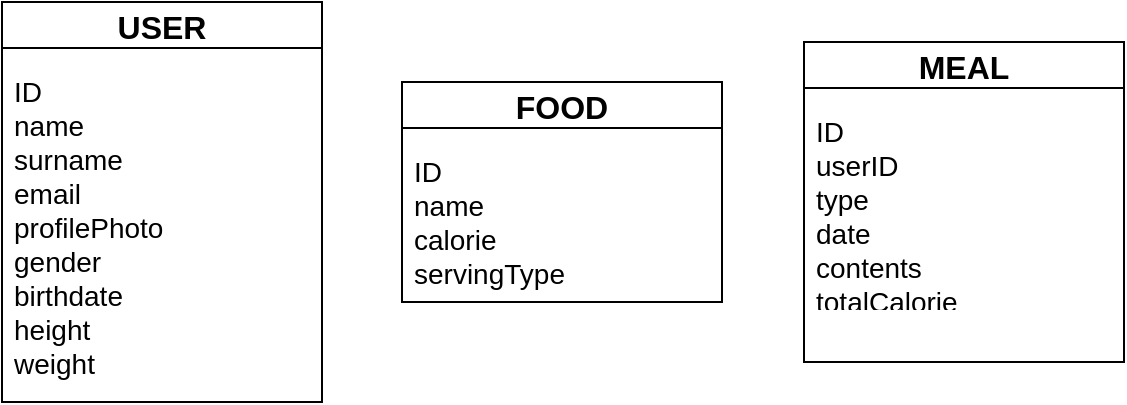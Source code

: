 <mxfile version="13.10.6" type="github">
  <diagram id="bkKQT7h9eewYssHF2xtN" name="Page-1">
    <mxGraphModel dx="946" dy="687" grid="1" gridSize="10" guides="1" tooltips="1" connect="1" arrows="1" fold="1" page="1" pageScale="1" pageWidth="827" pageHeight="1169" math="0" shadow="0">
      <root>
        <mxCell id="0" />
        <mxCell id="1" parent="0" />
        <mxCell id="YI6YxUA8oTtEPvSfXxos-6" value="USER" style="swimlane;fontSize=16;" vertex="1" parent="1">
          <mxGeometry x="120" y="80" width="160" height="200" as="geometry">
            <mxRectangle x="320" y="200" width="90" height="23" as="alternateBounds" />
          </mxGeometry>
        </mxCell>
        <mxCell id="YI6YxUA8oTtEPvSfXxos-7" value="ID&#xa;name&#xa;surname &#xa;email &#xa;profilePhoto&#xa;gender&#xa;birthdate&#xa;height &#xa;weight&#xa;" style="text;strokeColor=none;fillColor=none;align=left;verticalAlign=top;spacingLeft=4;spacingRight=4;overflow=hidden;rotatable=0;points=[[0,0.5],[1,0.5]];portConstraint=eastwest;fontSize=14;" vertex="1" parent="YI6YxUA8oTtEPvSfXxos-6">
          <mxGeometry y="30" width="160" height="160" as="geometry" />
        </mxCell>
        <mxCell id="YI6YxUA8oTtEPvSfXxos-8" value="FOOD" style="swimlane;fontSize=16;" vertex="1" parent="1">
          <mxGeometry x="320" y="120" width="160" height="110" as="geometry">
            <mxRectangle x="320" y="200" width="90" height="23" as="alternateBounds" />
          </mxGeometry>
        </mxCell>
        <mxCell id="YI6YxUA8oTtEPvSfXxos-9" value="ID&#xa;name&#xa;calorie&#xa;servingType" style="text;strokeColor=none;fillColor=none;align=left;verticalAlign=top;spacingLeft=4;spacingRight=4;overflow=hidden;rotatable=0;points=[[0,0.5],[1,0.5]];portConstraint=eastwest;fontSize=14;" vertex="1" parent="YI6YxUA8oTtEPvSfXxos-8">
          <mxGeometry y="30" width="160" height="80" as="geometry" />
        </mxCell>
        <mxCell id="YI6YxUA8oTtEPvSfXxos-10" value="MEAL" style="swimlane;fontSize=16;" vertex="1" parent="1">
          <mxGeometry x="521" y="100" width="160" height="160" as="geometry">
            <mxRectangle x="320" y="200" width="90" height="23" as="alternateBounds" />
          </mxGeometry>
        </mxCell>
        <mxCell id="YI6YxUA8oTtEPvSfXxos-11" value="ID&#xa;userID &#xa;type&#xa;date&#xa;contents&#xa;totalCalorie" style="text;strokeColor=none;fillColor=none;align=left;verticalAlign=top;spacingLeft=4;spacingRight=4;overflow=hidden;rotatable=0;points=[[0,0.5],[1,0.5]];portConstraint=eastwest;fontSize=14;" vertex="1" parent="YI6YxUA8oTtEPvSfXxos-10">
          <mxGeometry y="30" width="160" height="100" as="geometry" />
        </mxCell>
      </root>
    </mxGraphModel>
  </diagram>
</mxfile>

